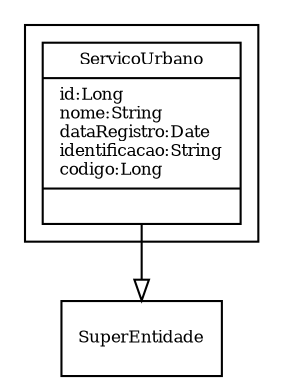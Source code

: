 digraph G{
fontname = "Times-Roman"
fontsize = 8

node [
        fontname = "Times-Roman"
        fontsize = 8
        shape = "record"
]

edge [
        fontname = "Times-Roman"
        fontsize = 8
]

subgraph clusterSERVICO_URBANO
{
ServicoUrbano [label = "{ServicoUrbano|id:Long\lnome:String\ldataRegistro:Date\lidentificacao:String\lcodigo:Long\l|\l}"]
}
edge [ arrowhead = "empty" headlabel = "" taillabel = ""] ServicoUrbano -> SuperEntidade
}
